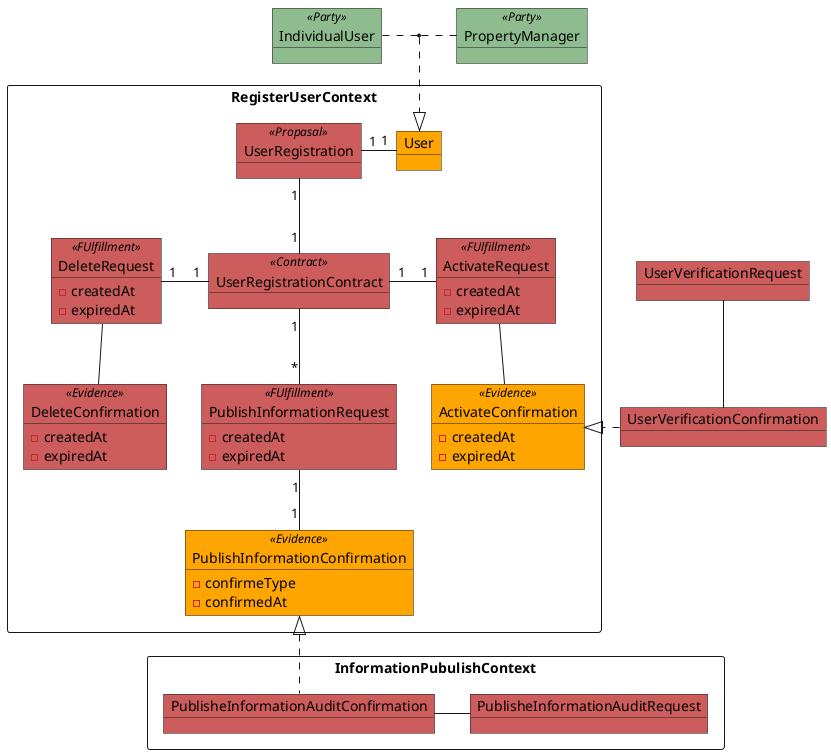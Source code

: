 @startuml register_user
package RegisterUserContext <<Rectangle>>{
  object User #Orange
  object UserRegistration <<Propasal>> #IndianRed
  object UserRegistrationContract <<Contract>> #IndianRed

  object PublishInformationRequest <<FUlfillment>> #IndianRed {
    - createdAt
    - expiredAt
  }

  object PublishInformationConfirmation <<Evidence>> #Orange {
    - confirmeType
    - confirmedAt
  }

  object ActivateRequest <<FUlfillment>> #IndianRed {
    - createdAt
    - expiredAt
  }

  object ActivateConfirmation <<Evidence>> #Orange {
    - createdAt
    - expiredAt
  }


  object DeleteRequest <<FUlfillment>> #IndianRed {
    - createdAt
    - expiredAt
  }

  object DeleteConfirmation <<Evidence>> #IndianRed {
    - createdAt
    - expiredAt
  }

  User "1" -left- "1" UserRegistration
  UserRegistration "1" -- "1" UserRegistrationContract
  UserRegistrationContract "1" -- "*" PublishInformationRequest
  PublishInformationRequest "1" -- "1" PublishInformationConfirmation
  UserRegistrationContract "1" -right- "1" ActivateRequest
  ActivateRequest -- ActivateConfirmation
  UserRegistrationContract "1" -left- "1" DeleteRequest
  DeleteRequest -- DeleteConfirmation
}

package InformationPubulishContext <<Rectangle>> {
  object PublisheInformationAuditRequest #IndianRed
  object PublisheInformationAuditConfirmation #IndianRed

  PublisheInformationAuditConfirmation -right- PublisheInformationAuditRequest
}

object IndividualUser <<Party>> #DarkSeaGreen
object PropertyManager <<Party>> #DarkSeaGreen
object UserVerificationRequest #IndianRed
object UserVerificationConfirmation #IndianRed

IndividualUser .right. PropertyManager
(IndividualUser, PropertyManager) .down.|> User
PublishInformationConfirmation <|.. PublisheInformationAuditConfirmation
UserVerificationConfirmation .right.|> ActivateConfirmation
UserVerificationRequest -- UserVerificationConfirmation
@enduml

@startuml pubish_infomation
package PubulishInformationContext <<Rectangle>> {
  object Infomation <<Propasal>> #IndianRed {
    + rentType
    + location
    + description
    + images
    .. rent only ..
    - propertyInformation
  }

  object PublishInformationRequest <<FUlfillment>> #IndianRed {
    - createdAt
    - expiredAt
  }
  object PublishInformationConfirmation <<Evidence>> #Orange {
    - confirmeType
    - confirmedAt
  }

  object RentInfomationPubishContract <<Contract>> #IndianRed
  object Publisher #Orange

  Infomation "1" -right- "1" RentInfomationPubishContract
  Infomation "*" -left- "1"  Publisher
  RentInfomationPubishContract "1" -down- "*" PublishInformationRequest
  PublishInformationConfirmation "1" -right- "1" PublishInformationRequest
}

object PublisheInformationAuditRequest #IndianRed
object PublisheInformationAuditConfirmation #IndianRed
object AppUser <<Party>> #DarkSeaGreen

PublishInformationConfirmation <|.. PublisheInformationAuditConfirmation
PublisheInformationAuditConfirmation -right- PublisheInformationAuditRequest
AppUser .down.|> Publisher
@enduml

@startuml promote_information
package PromoteInformationContext <<Rectangle>> {
  object PromotionBuyer #Orange
  object PromoteInformationContract <<Contract>> #IndianRed
  object Promotion <<Propasal>> #IndianRed

  object DepositAccount<<FUlfillment>> #IndianRed {
    - createdAt
    - expiredAt
  }

  object PublishPromotionInformationRequest <<FUlfillment>> #IndianRed {
    - createdAt
    - expiredAt
  }

  object PromoteInformationRequest <<FUlfillment>> #IndianRed {
    - createdAt
    - expiredAt
  }

  object ConsignmentInvoice <<FUlfillment>> #IndianRed {
    - createdAt
    - expiredAt
  }

  PromoteInformationContract -left- DepositAccount
  PromoteInformationContract -- PublishPromotionInformationRequest
  PromoteInformationContract -- PromoteInformationRequest
  PromoteInformationContract -right- ConsignmentInvoice
  Promotion -- PromoteInformationContract
  PromotionBuyer -left- Promotion
}

object AppUser <<Party>> #DarkSeaGreen

AppUser .left.|> PromotionBuyer
@enduml promote_information
